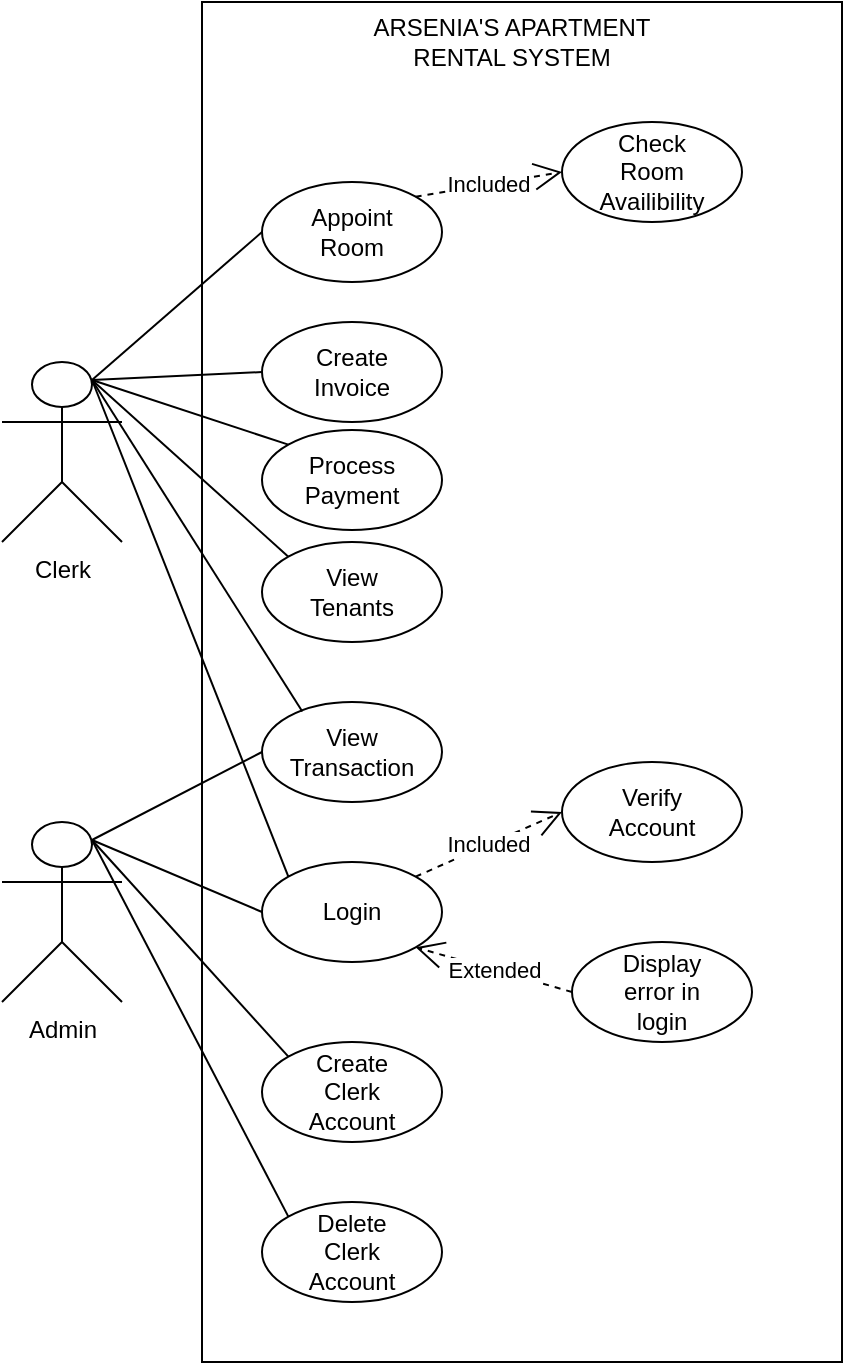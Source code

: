 <mxfile version="24.4.0" type="github">
  <diagram name="Page-1" id="ErVDkJ_VCSMGlqEWy1Zw">
    <mxGraphModel dx="1106" dy="617" grid="1" gridSize="10" guides="1" tooltips="1" connect="1" arrows="1" fold="1" page="1" pageScale="1" pageWidth="850" pageHeight="1100" math="0" shadow="0">
      <root>
        <mxCell id="0" />
        <mxCell id="1" parent="0" />
        <mxCell id="4Zrpz9rt_v4OXxLSvFco-5" value="" style="rounded=0;whiteSpace=wrap;html=1;" parent="1" vertex="1">
          <mxGeometry x="290" y="150" width="320" height="680" as="geometry" />
        </mxCell>
        <mxCell id="4Zrpz9rt_v4OXxLSvFco-7" value="Clerk" style="shape=umlActor;verticalLabelPosition=bottom;verticalAlign=top;html=1;outlineConnect=0;" parent="1" vertex="1">
          <mxGeometry x="190" y="330" width="60" height="90" as="geometry" />
        </mxCell>
        <mxCell id="G-fdZk_4QnjWKT7sK4zd-1" value="Admin" style="shape=umlActor;verticalLabelPosition=bottom;verticalAlign=top;html=1;outlineConnect=0;" parent="1" vertex="1">
          <mxGeometry x="190" y="560" width="60" height="90" as="geometry" />
        </mxCell>
        <mxCell id="G-fdZk_4QnjWKT7sK4zd-7" value="" style="ellipse;whiteSpace=wrap;html=1;" parent="1" vertex="1">
          <mxGeometry x="320" y="500" width="90" height="50" as="geometry" />
        </mxCell>
        <mxCell id="G-fdZk_4QnjWKT7sK4zd-8" value="View Transaction" style="text;html=1;align=center;verticalAlign=middle;whiteSpace=wrap;rounded=0;" parent="1" vertex="1">
          <mxGeometry x="335" y="510" width="60" height="30" as="geometry" />
        </mxCell>
        <mxCell id="G-fdZk_4QnjWKT7sK4zd-9" value="" style="ellipse;whiteSpace=wrap;html=1;" parent="1" vertex="1">
          <mxGeometry x="320" y="240" width="90" height="50" as="geometry" />
        </mxCell>
        <mxCell id="G-fdZk_4QnjWKT7sK4zd-10" value="Appoint Room" style="text;html=1;align=center;verticalAlign=middle;whiteSpace=wrap;rounded=0;" parent="1" vertex="1">
          <mxGeometry x="335" y="250" width="60" height="30" as="geometry" />
        </mxCell>
        <mxCell id="G-fdZk_4QnjWKT7sK4zd-13" value="" style="ellipse;whiteSpace=wrap;html=1;" parent="1" vertex="1">
          <mxGeometry x="320" y="310" width="90" height="50" as="geometry" />
        </mxCell>
        <mxCell id="G-fdZk_4QnjWKT7sK4zd-14" value="Create Invoice" style="text;html=1;align=center;verticalAlign=middle;whiteSpace=wrap;rounded=0;" parent="1" vertex="1">
          <mxGeometry x="335" y="320" width="60" height="30" as="geometry" />
        </mxCell>
        <mxCell id="G-fdZk_4QnjWKT7sK4zd-15" value="" style="ellipse;whiteSpace=wrap;html=1;" parent="1" vertex="1">
          <mxGeometry x="320" y="420" width="90" height="50" as="geometry" />
        </mxCell>
        <mxCell id="G-fdZk_4QnjWKT7sK4zd-16" value="View Tenants" style="text;html=1;align=center;verticalAlign=middle;whiteSpace=wrap;rounded=0;" parent="1" vertex="1">
          <mxGeometry x="335" y="430" width="60" height="30" as="geometry" />
        </mxCell>
        <mxCell id="G-fdZk_4QnjWKT7sK4zd-17" value="" style="ellipse;whiteSpace=wrap;html=1;" parent="1" vertex="1">
          <mxGeometry x="320" y="580" width="90" height="50" as="geometry" />
        </mxCell>
        <mxCell id="G-fdZk_4QnjWKT7sK4zd-18" value="Login" style="text;html=1;align=center;verticalAlign=middle;whiteSpace=wrap;rounded=0;" parent="1" vertex="1">
          <mxGeometry x="335" y="590" width="60" height="30" as="geometry" />
        </mxCell>
        <mxCell id="G-fdZk_4QnjWKT7sK4zd-19" value="" style="ellipse;whiteSpace=wrap;html=1;" parent="1" vertex="1">
          <mxGeometry x="470" y="210" width="90" height="50" as="geometry" />
        </mxCell>
        <mxCell id="G-fdZk_4QnjWKT7sK4zd-20" value="Check Room Availibility" style="text;html=1;align=center;verticalAlign=middle;whiteSpace=wrap;rounded=0;" parent="1" vertex="1">
          <mxGeometry x="485" y="220" width="60" height="30" as="geometry" />
        </mxCell>
        <mxCell id="G-fdZk_4QnjWKT7sK4zd-21" value="" style="ellipse;whiteSpace=wrap;html=1;" parent="1" vertex="1">
          <mxGeometry x="470" y="530" width="90" height="50" as="geometry" />
        </mxCell>
        <mxCell id="G-fdZk_4QnjWKT7sK4zd-22" value="Verify Account" style="text;html=1;align=center;verticalAlign=middle;whiteSpace=wrap;rounded=0;" parent="1" vertex="1">
          <mxGeometry x="485" y="540" width="60" height="30" as="geometry" />
        </mxCell>
        <mxCell id="G-fdZk_4QnjWKT7sK4zd-23" value="" style="ellipse;whiteSpace=wrap;html=1;" parent="1" vertex="1">
          <mxGeometry x="475" y="620" width="90" height="50" as="geometry" />
        </mxCell>
        <mxCell id="G-fdZk_4QnjWKT7sK4zd-24" value="Display error in login" style="text;html=1;align=center;verticalAlign=middle;whiteSpace=wrap;rounded=0;" parent="1" vertex="1">
          <mxGeometry x="490" y="630" width="60" height="30" as="geometry" />
        </mxCell>
        <mxCell id="OqNi3e3sxdmpB97nI851-1" value="" style="ellipse;whiteSpace=wrap;html=1;" parent="1" vertex="1">
          <mxGeometry x="320" y="670" width="90" height="50" as="geometry" />
        </mxCell>
        <mxCell id="OqNi3e3sxdmpB97nI851-2" value="Create Clerk Account" style="text;html=1;align=center;verticalAlign=middle;whiteSpace=wrap;rounded=0;" parent="1" vertex="1">
          <mxGeometry x="335" y="680" width="60" height="30" as="geometry" />
        </mxCell>
        <mxCell id="OqNi3e3sxdmpB97nI851-3" value="" style="ellipse;whiteSpace=wrap;html=1;" parent="1" vertex="1">
          <mxGeometry x="320" y="750" width="90" height="50" as="geometry" />
        </mxCell>
        <mxCell id="OqNi3e3sxdmpB97nI851-4" value="Delete Clerk Account" style="text;html=1;align=center;verticalAlign=middle;whiteSpace=wrap;rounded=0;" parent="1" vertex="1">
          <mxGeometry x="335" y="760" width="60" height="30" as="geometry" />
        </mxCell>
        <mxCell id="OqNi3e3sxdmpB97nI851-15" value="Included" style="endArrow=open;endSize=12;dashed=1;html=1;rounded=0;entryX=0;entryY=0.5;entryDx=0;entryDy=0;exitX=1;exitY=0;exitDx=0;exitDy=0;" parent="1" source="G-fdZk_4QnjWKT7sK4zd-9" target="G-fdZk_4QnjWKT7sK4zd-19" edge="1">
          <mxGeometry width="160" relative="1" as="geometry">
            <mxPoint x="340" y="300" as="sourcePoint" />
            <mxPoint x="500" y="300" as="targetPoint" />
          </mxGeometry>
        </mxCell>
        <mxCell id="OqNi3e3sxdmpB97nI851-18" value="Included" style="endArrow=open;endSize=12;dashed=1;html=1;rounded=0;entryX=0;entryY=0.5;entryDx=0;entryDy=0;exitX=1;exitY=0;exitDx=0;exitDy=0;" parent="1" source="G-fdZk_4QnjWKT7sK4zd-17" target="G-fdZk_4QnjWKT7sK4zd-21" edge="1">
          <mxGeometry x="0.001" width="160" relative="1" as="geometry">
            <mxPoint x="410" y="590" as="sourcePoint" />
            <mxPoint x="483" y="578" as="targetPoint" />
            <mxPoint as="offset" />
          </mxGeometry>
        </mxCell>
        <mxCell id="OqNi3e3sxdmpB97nI851-19" value="Extended" style="endArrow=open;endSize=12;dashed=1;html=1;rounded=0;entryX=1;entryY=1;entryDx=0;entryDy=0;exitX=0;exitY=0.5;exitDx=0;exitDy=0;" parent="1" source="G-fdZk_4QnjWKT7sK4zd-23" target="G-fdZk_4QnjWKT7sK4zd-17" edge="1">
          <mxGeometry width="160" relative="1" as="geometry">
            <mxPoint x="468" y="642" as="sourcePoint" />
            <mxPoint x="395" y="630" as="targetPoint" />
          </mxGeometry>
        </mxCell>
        <mxCell id="OqNi3e3sxdmpB97nI851-22" value="ARSENIA&#39;S APARTMENT RENTAL SYSTEM" style="text;html=1;align=center;verticalAlign=middle;whiteSpace=wrap;rounded=0;" parent="1" vertex="1">
          <mxGeometry x="350" y="155" width="190" height="30" as="geometry" />
        </mxCell>
        <mxCell id="OqNi3e3sxdmpB97nI851-27" value="" style="endArrow=none;html=1;rounded=0;exitX=0.75;exitY=0.1;exitDx=0;exitDy=0;exitPerimeter=0;entryX=0;entryY=0.5;entryDx=0;entryDy=0;" parent="1" source="4Zrpz9rt_v4OXxLSvFco-7" target="G-fdZk_4QnjWKT7sK4zd-9" edge="1">
          <mxGeometry width="50" height="50" relative="1" as="geometry">
            <mxPoint x="290" y="300" as="sourcePoint" />
            <mxPoint x="388" y="418" as="targetPoint" />
          </mxGeometry>
        </mxCell>
        <mxCell id="OqNi3e3sxdmpB97nI851-28" value="" style="endArrow=none;html=1;rounded=0;exitX=0.75;exitY=0.1;exitDx=0;exitDy=0;exitPerimeter=0;entryX=0;entryY=0.5;entryDx=0;entryDy=0;" parent="1" source="4Zrpz9rt_v4OXxLSvFco-7" target="G-fdZk_4QnjWKT7sK4zd-13" edge="1">
          <mxGeometry width="50" height="50" relative="1" as="geometry">
            <mxPoint x="245" y="349" as="sourcePoint" />
            <mxPoint x="330" y="295" as="targetPoint" />
          </mxGeometry>
        </mxCell>
        <mxCell id="OqNi3e3sxdmpB97nI851-29" value="" style="endArrow=none;html=1;rounded=0;exitX=0.75;exitY=0.1;exitDx=0;exitDy=0;exitPerimeter=0;entryX=0;entryY=0;entryDx=0;entryDy=0;" parent="1" source="4Zrpz9rt_v4OXxLSvFco-7" target="G-fdZk_4QnjWKT7sK4zd-15" edge="1">
          <mxGeometry width="50" height="50" relative="1" as="geometry">
            <mxPoint x="245" y="349" as="sourcePoint" />
            <mxPoint x="330" y="375" as="targetPoint" />
          </mxGeometry>
        </mxCell>
        <mxCell id="OqNi3e3sxdmpB97nI851-30" value="" style="endArrow=none;html=1;rounded=0;exitX=0.75;exitY=0.1;exitDx=0;exitDy=0;exitPerimeter=0;entryX=0.224;entryY=0.095;entryDx=0;entryDy=0;entryPerimeter=0;" parent="1" source="4Zrpz9rt_v4OXxLSvFco-7" target="G-fdZk_4QnjWKT7sK4zd-7" edge="1">
          <mxGeometry width="50" height="50" relative="1" as="geometry">
            <mxPoint x="245" y="349" as="sourcePoint" />
            <mxPoint x="343" y="437" as="targetPoint" />
          </mxGeometry>
        </mxCell>
        <mxCell id="OqNi3e3sxdmpB97nI851-31" value="" style="endArrow=none;html=1;rounded=0;exitX=0.75;exitY=0.1;exitDx=0;exitDy=0;exitPerimeter=0;entryX=0;entryY=0;entryDx=0;entryDy=0;" parent="1" source="4Zrpz9rt_v4OXxLSvFco-7" target="G-fdZk_4QnjWKT7sK4zd-17" edge="1">
          <mxGeometry width="50" height="50" relative="1" as="geometry">
            <mxPoint x="245" y="349" as="sourcePoint" />
            <mxPoint x="350" y="515" as="targetPoint" />
          </mxGeometry>
        </mxCell>
        <mxCell id="OqNi3e3sxdmpB97nI851-33" value="" style="endArrow=none;html=1;rounded=0;exitX=0.75;exitY=0.1;exitDx=0;exitDy=0;exitPerimeter=0;entryX=0;entryY=0.5;entryDx=0;entryDy=0;" parent="1" source="G-fdZk_4QnjWKT7sK4zd-1" target="G-fdZk_4QnjWKT7sK4zd-7" edge="1">
          <mxGeometry width="50" height="50" relative="1" as="geometry">
            <mxPoint x="245" y="579" as="sourcePoint" />
            <mxPoint x="330" y="455" as="targetPoint" />
          </mxGeometry>
        </mxCell>
        <mxCell id="OqNi3e3sxdmpB97nI851-34" value="" style="endArrow=none;html=1;rounded=0;exitX=0.75;exitY=0.1;exitDx=0;exitDy=0;exitPerimeter=0;entryX=0;entryY=0.5;entryDx=0;entryDy=0;" parent="1" source="G-fdZk_4QnjWKT7sK4zd-1" target="G-fdZk_4QnjWKT7sK4zd-17" edge="1">
          <mxGeometry width="50" height="50" relative="1" as="geometry">
            <mxPoint x="245" y="579" as="sourcePoint" />
            <mxPoint x="330" y="535" as="targetPoint" />
          </mxGeometry>
        </mxCell>
        <mxCell id="OqNi3e3sxdmpB97nI851-35" value="" style="endArrow=none;html=1;rounded=0;exitX=0.75;exitY=0.1;exitDx=0;exitDy=0;exitPerimeter=0;entryX=0;entryY=0;entryDx=0;entryDy=0;" parent="1" source="G-fdZk_4QnjWKT7sK4zd-1" target="OqNi3e3sxdmpB97nI851-1" edge="1">
          <mxGeometry width="50" height="50" relative="1" as="geometry">
            <mxPoint x="245" y="579" as="sourcePoint" />
            <mxPoint x="330" y="615" as="targetPoint" />
          </mxGeometry>
        </mxCell>
        <mxCell id="OqNi3e3sxdmpB97nI851-36" value="" style="endArrow=none;html=1;rounded=0;exitX=0.75;exitY=0.1;exitDx=0;exitDy=0;exitPerimeter=0;entryX=0;entryY=0;entryDx=0;entryDy=0;" parent="1" source="G-fdZk_4QnjWKT7sK4zd-1" target="OqNi3e3sxdmpB97nI851-3" edge="1">
          <mxGeometry width="50" height="50" relative="1" as="geometry">
            <mxPoint x="245" y="579" as="sourcePoint" />
            <mxPoint x="343" y="687" as="targetPoint" />
          </mxGeometry>
        </mxCell>
        <mxCell id="OqNi3e3sxdmpB97nI851-37" value="" style="ellipse;whiteSpace=wrap;html=1;" parent="1" vertex="1">
          <mxGeometry x="320" y="364" width="90" height="50" as="geometry" />
        </mxCell>
        <mxCell id="OqNi3e3sxdmpB97nI851-38" value="Process Payment" style="text;html=1;align=center;verticalAlign=middle;whiteSpace=wrap;rounded=0;" parent="1" vertex="1">
          <mxGeometry x="335" y="374" width="60" height="30" as="geometry" />
        </mxCell>
        <mxCell id="OqNi3e3sxdmpB97nI851-39" value="" style="endArrow=none;html=1;rounded=0;exitX=0.75;exitY=0.1;exitDx=0;exitDy=0;exitPerimeter=0;entryX=0;entryY=0;entryDx=0;entryDy=0;" parent="1" source="4Zrpz9rt_v4OXxLSvFco-7" target="OqNi3e3sxdmpB97nI851-37" edge="1">
          <mxGeometry width="50" height="50" relative="1" as="geometry">
            <mxPoint x="245" y="349" as="sourcePoint" />
            <mxPoint x="330" y="345" as="targetPoint" />
          </mxGeometry>
        </mxCell>
      </root>
    </mxGraphModel>
  </diagram>
</mxfile>
